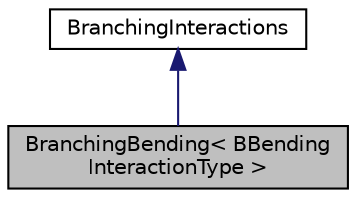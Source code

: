digraph "BranchingBending&lt; BBendingInteractionType &gt;"
{
 // INTERACTIVE_SVG=YES
  edge [fontname="Helvetica",fontsize="10",labelfontname="Helvetica",labelfontsize="10"];
  node [fontname="Helvetica",fontsize="10",shape=record];
  Node0 [label="BranchingBending\< BBending\lInteractionType \>",height=0.2,width=0.4,color="black", fillcolor="grey75", style="filled", fontcolor="black"];
  Node1 -> Node0 [dir="back",color="midnightblue",fontsize="10",style="solid",fontname="Helvetica"];
  Node1 [label="BranchingInteractions",height=0.2,width=0.4,color="black", fillcolor="white", style="filled",URL="$classBranchingInteractions.html",tooltip="Represents an interaction at a BranchingPoint. "];
}
